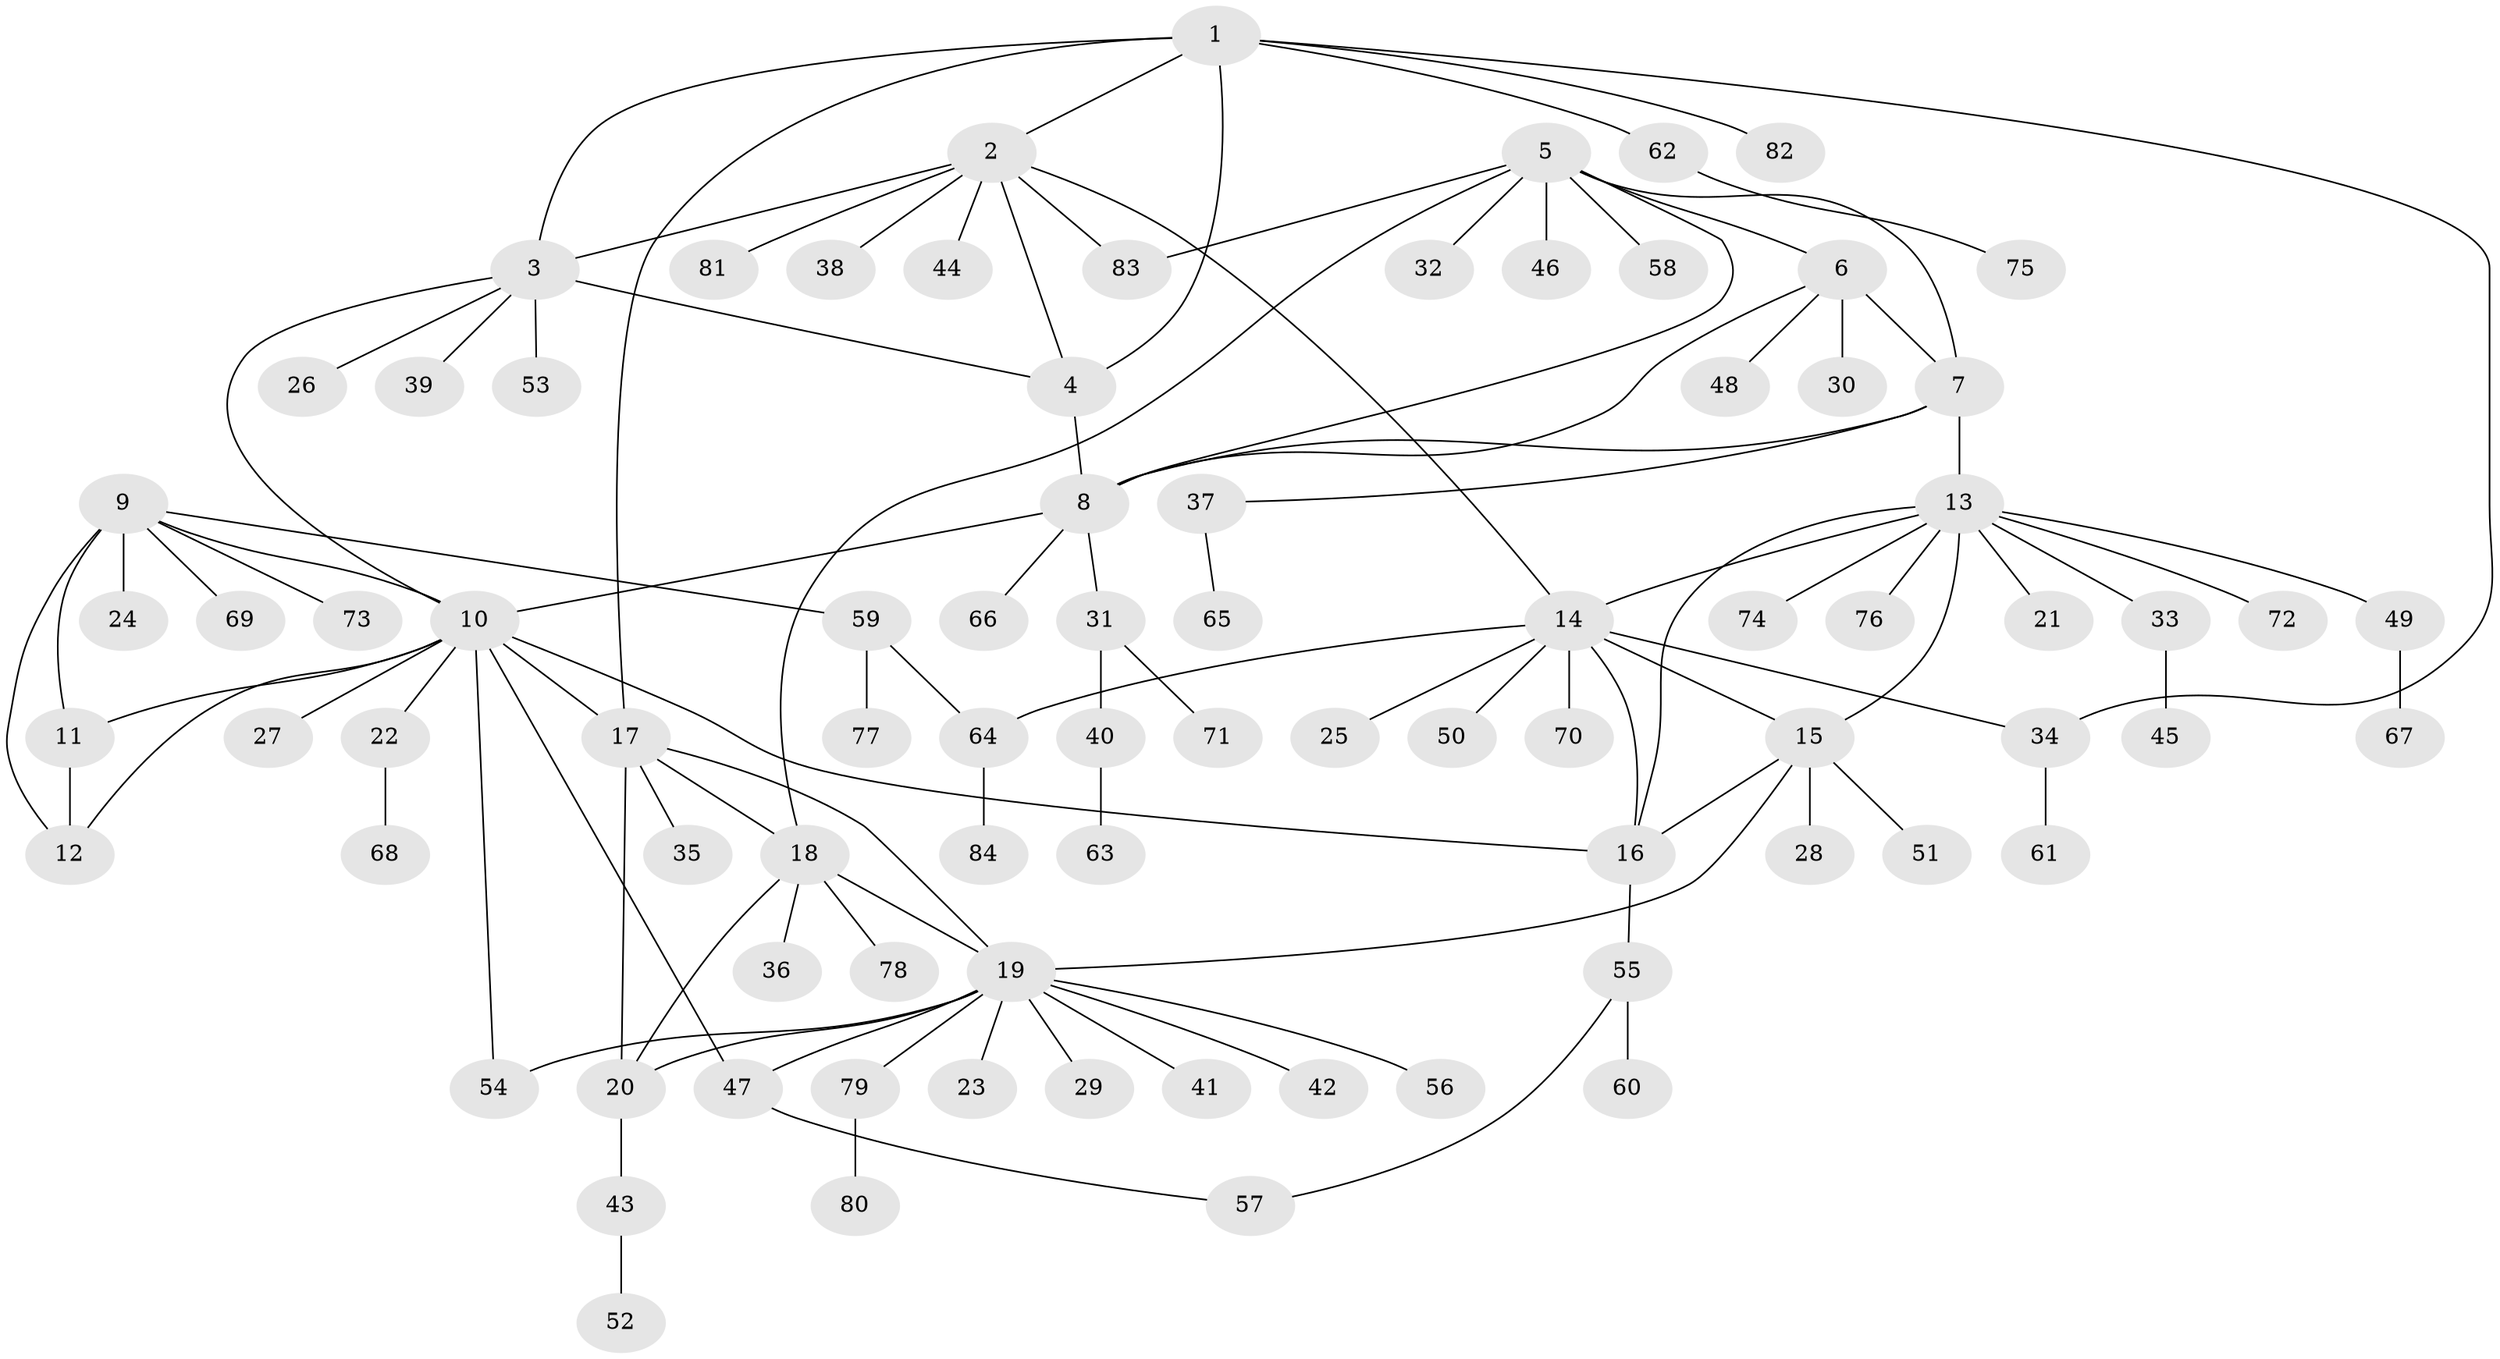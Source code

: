 // coarse degree distribution, {8: 0.016129032258064516, 7: 0.016129032258064516, 6: 0.06451612903225806, 4: 0.016129032258064516, 5: 0.06451612903225806, 10: 0.03225806451612903, 2: 0.14516129032258066, 9: 0.016129032258064516, 12: 0.016129032258064516, 1: 0.6129032258064516}
// Generated by graph-tools (version 1.1) at 2025/52/02/27/25 19:52:14]
// undirected, 84 vertices, 110 edges
graph export_dot {
graph [start="1"]
  node [color=gray90,style=filled];
  1;
  2;
  3;
  4;
  5;
  6;
  7;
  8;
  9;
  10;
  11;
  12;
  13;
  14;
  15;
  16;
  17;
  18;
  19;
  20;
  21;
  22;
  23;
  24;
  25;
  26;
  27;
  28;
  29;
  30;
  31;
  32;
  33;
  34;
  35;
  36;
  37;
  38;
  39;
  40;
  41;
  42;
  43;
  44;
  45;
  46;
  47;
  48;
  49;
  50;
  51;
  52;
  53;
  54;
  55;
  56;
  57;
  58;
  59;
  60;
  61;
  62;
  63;
  64;
  65;
  66;
  67;
  68;
  69;
  70;
  71;
  72;
  73;
  74;
  75;
  76;
  77;
  78;
  79;
  80;
  81;
  82;
  83;
  84;
  1 -- 2;
  1 -- 3;
  1 -- 4;
  1 -- 17;
  1 -- 34;
  1 -- 62;
  1 -- 82;
  2 -- 3;
  2 -- 4;
  2 -- 14;
  2 -- 38;
  2 -- 44;
  2 -- 81;
  2 -- 83;
  3 -- 4;
  3 -- 10;
  3 -- 26;
  3 -- 39;
  3 -- 53;
  4 -- 8;
  5 -- 6;
  5 -- 7;
  5 -- 8;
  5 -- 18;
  5 -- 32;
  5 -- 46;
  5 -- 58;
  5 -- 83;
  6 -- 7;
  6 -- 8;
  6 -- 30;
  6 -- 48;
  7 -- 8;
  7 -- 13;
  7 -- 37;
  8 -- 10;
  8 -- 31;
  8 -- 66;
  9 -- 10;
  9 -- 11;
  9 -- 12;
  9 -- 24;
  9 -- 59;
  9 -- 69;
  9 -- 73;
  10 -- 11;
  10 -- 12;
  10 -- 16;
  10 -- 17;
  10 -- 22;
  10 -- 27;
  10 -- 47;
  10 -- 54;
  11 -- 12;
  13 -- 14;
  13 -- 15;
  13 -- 16;
  13 -- 21;
  13 -- 33;
  13 -- 49;
  13 -- 72;
  13 -- 74;
  13 -- 76;
  14 -- 15;
  14 -- 16;
  14 -- 25;
  14 -- 34;
  14 -- 50;
  14 -- 64;
  14 -- 70;
  15 -- 16;
  15 -- 19;
  15 -- 28;
  15 -- 51;
  16 -- 55;
  17 -- 18;
  17 -- 19;
  17 -- 20;
  17 -- 35;
  18 -- 19;
  18 -- 20;
  18 -- 36;
  18 -- 78;
  19 -- 20;
  19 -- 23;
  19 -- 29;
  19 -- 41;
  19 -- 42;
  19 -- 47;
  19 -- 54;
  19 -- 56;
  19 -- 79;
  20 -- 43;
  22 -- 68;
  31 -- 40;
  31 -- 71;
  33 -- 45;
  34 -- 61;
  37 -- 65;
  40 -- 63;
  43 -- 52;
  47 -- 57;
  49 -- 67;
  55 -- 57;
  55 -- 60;
  59 -- 64;
  59 -- 77;
  62 -- 75;
  64 -- 84;
  79 -- 80;
}
